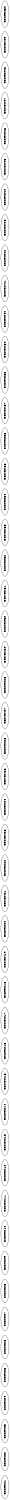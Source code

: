 digraph G { 
  graph[rotate="90"]; 
 graph[size ="10,20"]; 
 Context1 
Context2 
Context3 
Context4 
Context5 
Context6 
Context7 
Context8 
Context9 
Context10 
Context11 
Context12 
Context13 
Context14 
Context15 
Context16 
Context17 
Context18 
Context19 
Context20 
Context21 
Context22 
Context23 
Context24 
Context25 
Context26 
Context27 
Context28 
Context29 
Context30 
Context31 
Context32 
Context33 
Context34 
Context35 
Context36 
Context37 
Context38 
Context39 
Context40 
Context41 
Context42 
Context43 
Context44 
Context45 
Context46 
Context47 
Context48 
Context49 
Context50 
} 
 